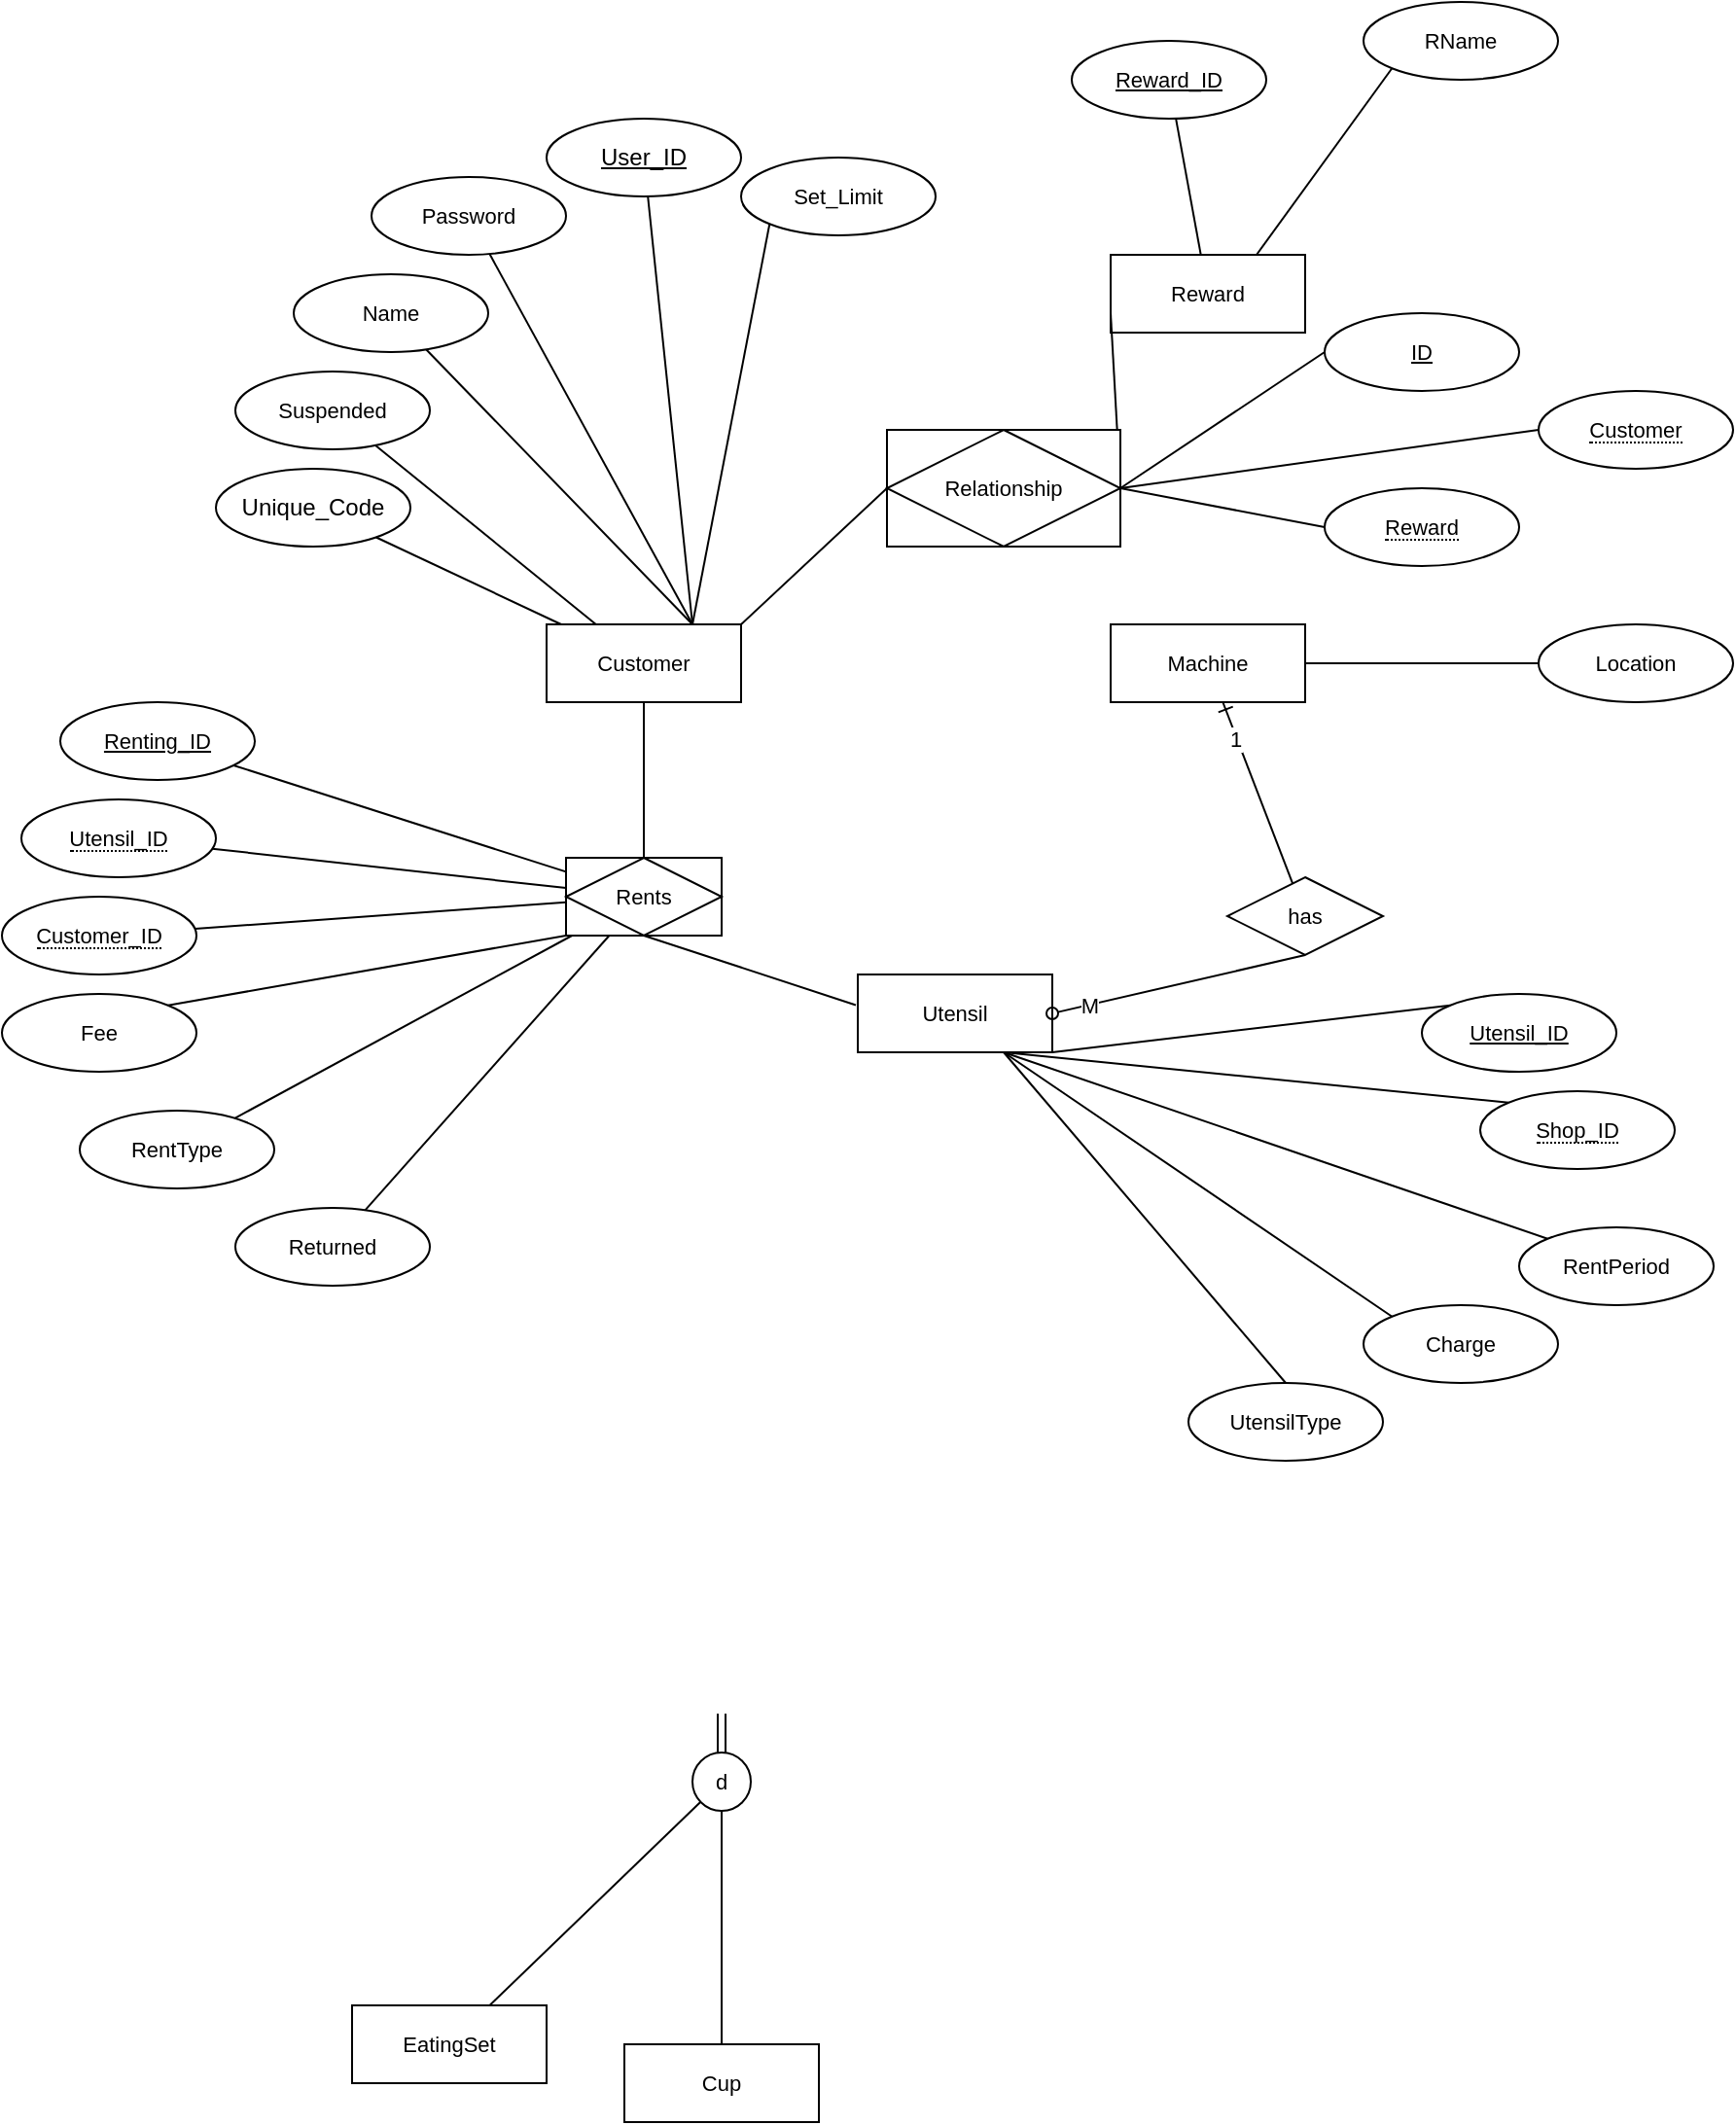<mxfile version="24.4.0" type="github" pages="2">
  <diagram id="R2lEEEUBdFMjLlhIrx00" name="Page-1">
    <mxGraphModel dx="857" dy="441" grid="1" gridSize="10" guides="1" tooltips="1" connect="1" arrows="1" fold="1" page="1" pageScale="1" pageWidth="3300" pageHeight="4681" math="0" shadow="0" extFonts="Permanent Marker^https://fonts.googleapis.com/css?family=Permanent+Marker">
      <root>
        <mxCell id="0" />
        <mxCell id="1" parent="0" />
        <mxCell id="E70gCUQWQF6eJFeZjDCX-4" value="" style="rounded=0;orthogonalLoop=1;jettySize=auto;html=1;endArrow=none;endFill=0;entryX=0.75;entryY=0;entryDx=0;entryDy=0;" parent="1" source="E70gCUQWQF6eJFeZjDCX-3" target="n6jcmOge1NITZxQGP7H6-11" edge="1">
          <mxGeometry relative="1" as="geometry" />
        </mxCell>
        <mxCell id="E70gCUQWQF6eJFeZjDCX-3" value="&lt;u&gt;User_ID&lt;/u&gt;" style="ellipse;whiteSpace=wrap;html=1;align=center;" parent="1" vertex="1">
          <mxGeometry x="730" y="360" width="100" height="40" as="geometry" />
        </mxCell>
        <mxCell id="n6jcmOge1NITZxQGP7H6-2" value="" style="edgeStyle=none;rounded=0;orthogonalLoop=1;jettySize=auto;html=1;strokeColor=default;align=center;verticalAlign=middle;fontFamily=Helvetica;fontSize=11;fontColor=default;labelBackgroundColor=default;endArrow=none;endFill=0;entryX=0.75;entryY=0;entryDx=0;entryDy=0;" parent="1" source="n6jcmOge1NITZxQGP7H6-1" target="n6jcmOge1NITZxQGP7H6-11" edge="1">
          <mxGeometry relative="1" as="geometry" />
        </mxCell>
        <mxCell id="n6jcmOge1NITZxQGP7H6-1" value="Name" style="ellipse;whiteSpace=wrap;html=1;align=center;fontFamily=Helvetica;fontSize=11;fontColor=default;labelBackgroundColor=default;" parent="1" vertex="1">
          <mxGeometry x="600" y="440" width="100" height="40" as="geometry" />
        </mxCell>
        <mxCell id="n6jcmOge1NITZxQGP7H6-5" value="" style="edgeStyle=none;rounded=0;orthogonalLoop=1;jettySize=auto;html=1;strokeColor=default;align=center;verticalAlign=middle;fontFamily=Helvetica;fontSize=11;fontColor=default;labelBackgroundColor=default;endArrow=none;endFill=0;entryX=0.75;entryY=0;entryDx=0;entryDy=0;" parent="1" source="n6jcmOge1NITZxQGP7H6-3" target="n6jcmOge1NITZxQGP7H6-11" edge="1">
          <mxGeometry relative="1" as="geometry">
            <mxPoint x="1040.0" y="450" as="targetPoint" />
          </mxGeometry>
        </mxCell>
        <mxCell id="n6jcmOge1NITZxQGP7H6-3" value="Password" style="ellipse;whiteSpace=wrap;html=1;align=center;fontFamily=Helvetica;fontSize=11;fontColor=default;labelBackgroundColor=default;" parent="1" vertex="1">
          <mxGeometry x="640" y="390" width="100" height="40" as="geometry" />
        </mxCell>
        <mxCell id="n6jcmOge1NITZxQGP7H6-32" value="" style="edgeStyle=none;rounded=0;orthogonalLoop=1;jettySize=auto;html=1;strokeColor=default;align=center;verticalAlign=middle;fontFamily=Helvetica;fontSize=11;fontColor=default;labelBackgroundColor=default;endArrow=none;endFill=0;" parent="1" source="n6jcmOge1NITZxQGP7H6-11" target="n6jcmOge1NITZxQGP7H6-31" edge="1">
          <mxGeometry relative="1" as="geometry" />
        </mxCell>
        <mxCell id="YFFRvsTaFeTM-if4tQOU-15" style="edgeStyle=none;rounded=0;orthogonalLoop=1;jettySize=auto;html=1;exitX=1;exitY=0;exitDx=0;exitDy=0;entryX=0;entryY=0.5;entryDx=0;entryDy=0;strokeColor=default;align=center;verticalAlign=middle;fontFamily=Helvetica;fontSize=11;fontColor=default;labelBackgroundColor=default;endArrow=none;endFill=0;" edge="1" parent="1" source="n6jcmOge1NITZxQGP7H6-11" target="YFFRvsTaFeTM-if4tQOU-14">
          <mxGeometry relative="1" as="geometry" />
        </mxCell>
        <mxCell id="n6jcmOge1NITZxQGP7H6-11" value="Customer" style="whiteSpace=wrap;html=1;align=center;fontFamily=Helvetica;fontSize=11;fontColor=default;labelBackgroundColor=default;" parent="1" vertex="1">
          <mxGeometry x="730" y="620" width="100" height="40" as="geometry" />
        </mxCell>
        <mxCell id="n6jcmOge1NITZxQGP7H6-13" value="Machine" style="whiteSpace=wrap;html=1;align=center;fontFamily=Helvetica;fontSize=11;fontColor=default;labelBackgroundColor=default;" parent="1" vertex="1">
          <mxGeometry x="1020" y="620" width="100" height="40" as="geometry" />
        </mxCell>
        <mxCell id="n6jcmOge1NITZxQGP7H6-17" value="" style="edgeStyle=none;rounded=0;orthogonalLoop=1;jettySize=auto;html=1;strokeColor=default;align=center;verticalAlign=middle;fontFamily=Helvetica;fontSize=11;fontColor=default;labelBackgroundColor=default;endArrow=none;endFill=0;shape=link;" parent="1" target="n6jcmOge1NITZxQGP7H6-16" edge="1">
          <mxGeometry relative="1" as="geometry">
            <mxPoint x="820" y="1180" as="sourcePoint" />
          </mxGeometry>
        </mxCell>
        <mxCell id="n6jcmOge1NITZxQGP7H6-46" style="edgeStyle=none;rounded=0;orthogonalLoop=1;jettySize=auto;html=1;exitX=0.75;exitY=1;exitDx=0;exitDy=0;entryX=0;entryY=0;entryDx=0;entryDy=0;strokeColor=default;align=center;verticalAlign=middle;fontFamily=Helvetica;fontSize=11;fontColor=default;labelBackgroundColor=default;endArrow=none;endFill=0;" parent="1" source="n6jcmOge1NITZxQGP7H6-15" target="n6jcmOge1NITZxQGP7H6-45" edge="1">
          <mxGeometry relative="1" as="geometry" />
        </mxCell>
        <mxCell id="n6jcmOge1NITZxQGP7H6-15" value="Utensil" style="whiteSpace=wrap;html=1;align=center;fontFamily=Helvetica;fontSize=11;fontColor=default;labelBackgroundColor=default;" parent="1" vertex="1">
          <mxGeometry x="890" y="800" width="100" height="40" as="geometry" />
        </mxCell>
        <mxCell id="n6jcmOge1NITZxQGP7H6-16" value="d" style="ellipse;whiteSpace=wrap;html=1;fontSize=11;labelBackgroundColor=default;" parent="1" vertex="1">
          <mxGeometry x="805" y="1200" width="30" height="30" as="geometry" />
        </mxCell>
        <mxCell id="n6jcmOge1NITZxQGP7H6-20" value="" style="edgeStyle=none;rounded=0;orthogonalLoop=1;jettySize=auto;html=1;strokeColor=default;align=center;verticalAlign=middle;fontFamily=Helvetica;fontSize=11;fontColor=default;labelBackgroundColor=default;endArrow=none;endFill=0;" parent="1" source="n6jcmOge1NITZxQGP7H6-18" target="n6jcmOge1NITZxQGP7H6-16" edge="1">
          <mxGeometry relative="1" as="geometry" />
        </mxCell>
        <mxCell id="n6jcmOge1NITZxQGP7H6-18" value="EatingSet" style="whiteSpace=wrap;html=1;align=center;fontFamily=Helvetica;fontSize=11;fontColor=default;labelBackgroundColor=default;" parent="1" vertex="1">
          <mxGeometry x="630" y="1330" width="100" height="40" as="geometry" />
        </mxCell>
        <mxCell id="n6jcmOge1NITZxQGP7H6-22" value="" style="edgeStyle=none;rounded=0;orthogonalLoop=1;jettySize=auto;html=1;strokeColor=default;align=center;verticalAlign=middle;fontFamily=Helvetica;fontSize=11;fontColor=default;labelBackgroundColor=default;endArrow=none;endFill=0;" parent="1" source="n6jcmOge1NITZxQGP7H6-21" target="n6jcmOge1NITZxQGP7H6-16" edge="1">
          <mxGeometry relative="1" as="geometry" />
        </mxCell>
        <mxCell id="n6jcmOge1NITZxQGP7H6-21" value="Cup" style="whiteSpace=wrap;html=1;align=center;fontFamily=Helvetica;fontSize=11;fontColor=default;labelBackgroundColor=default;" parent="1" vertex="1">
          <mxGeometry x="770" y="1350" width="100" height="40" as="geometry" />
        </mxCell>
        <mxCell id="n6jcmOge1NITZxQGP7H6-23" style="edgeStyle=none;rounded=0;orthogonalLoop=1;jettySize=auto;html=1;exitX=0.5;exitY=0;exitDx=0;exitDy=0;strokeColor=default;align=center;verticalAlign=middle;fontFamily=Helvetica;fontSize=11;fontColor=default;labelBackgroundColor=default;endArrow=none;endFill=0;" parent="1" source="n6jcmOge1NITZxQGP7H6-21" target="n6jcmOge1NITZxQGP7H6-21" edge="1">
          <mxGeometry relative="1" as="geometry" />
        </mxCell>
        <mxCell id="n6jcmOge1NITZxQGP7H6-29" style="edgeStyle=none;rounded=0;orthogonalLoop=1;jettySize=auto;html=1;exitX=0.5;exitY=1;exitDx=0;exitDy=0;entryX=1;entryY=0.5;entryDx=0;entryDy=0;strokeColor=default;align=center;verticalAlign=middle;fontFamily=Helvetica;fontSize=11;fontColor=default;labelBackgroundColor=default;endArrow=oval;endFill=0;" parent="1" source="n6jcmOge1NITZxQGP7H6-25" target="n6jcmOge1NITZxQGP7H6-15" edge="1">
          <mxGeometry relative="1" as="geometry" />
        </mxCell>
        <mxCell id="n6jcmOge1NITZxQGP7H6-34" value="M" style="edgeLabel;html=1;align=center;verticalAlign=middle;resizable=0;points=[];fontFamily=Helvetica;fontSize=11;fontColor=default;labelBackgroundColor=default;" parent="n6jcmOge1NITZxQGP7H6-29" vertex="1" connectable="0">
          <mxGeometry x="0.71" relative="1" as="geometry">
            <mxPoint as="offset" />
          </mxGeometry>
        </mxCell>
        <mxCell id="n6jcmOge1NITZxQGP7H6-30" value="" style="edgeStyle=none;rounded=0;orthogonalLoop=1;jettySize=auto;html=1;strokeColor=default;align=center;verticalAlign=middle;fontFamily=Helvetica;fontSize=11;fontColor=default;labelBackgroundColor=default;endArrow=ERone;endFill=0;" parent="1" source="n6jcmOge1NITZxQGP7H6-25" target="n6jcmOge1NITZxQGP7H6-13" edge="1">
          <mxGeometry relative="1" as="geometry" />
        </mxCell>
        <mxCell id="n6jcmOge1NITZxQGP7H6-35" value="1" style="edgeLabel;html=1;align=center;verticalAlign=middle;resizable=0;points=[];fontFamily=Helvetica;fontSize=11;fontColor=default;labelBackgroundColor=default;" parent="n6jcmOge1NITZxQGP7H6-30" vertex="1" connectable="0">
          <mxGeometry x="0.614" y="1" relative="1" as="geometry">
            <mxPoint as="offset" />
          </mxGeometry>
        </mxCell>
        <mxCell id="n6jcmOge1NITZxQGP7H6-25" value="has" style="shape=rhombus;perimeter=rhombusPerimeter;whiteSpace=wrap;html=1;align=center;fontFamily=Helvetica;fontSize=11;fontColor=default;labelBackgroundColor=default;" parent="1" vertex="1">
          <mxGeometry x="1080" y="750" width="80" height="40" as="geometry" />
        </mxCell>
        <mxCell id="n6jcmOge1NITZxQGP7H6-31" value="Rents" style="shape=associativeEntity;whiteSpace=wrap;html=1;align=center;fontFamily=Helvetica;fontSize=11;fontColor=default;labelBackgroundColor=default;" parent="1" vertex="1">
          <mxGeometry x="740" y="740" width="80" height="40" as="geometry" />
        </mxCell>
        <mxCell id="n6jcmOge1NITZxQGP7H6-33" style="edgeStyle=none;rounded=0;orthogonalLoop=1;jettySize=auto;html=1;exitX=0.5;exitY=1;exitDx=0;exitDy=0;entryX=-0.01;entryY=0.393;entryDx=0;entryDy=0;entryPerimeter=0;strokeColor=default;align=center;verticalAlign=middle;fontFamily=Helvetica;fontSize=11;fontColor=default;labelBackgroundColor=default;endArrow=none;endFill=0;" parent="1" source="n6jcmOge1NITZxQGP7H6-31" target="n6jcmOge1NITZxQGP7H6-15" edge="1">
          <mxGeometry relative="1" as="geometry" />
        </mxCell>
        <mxCell id="n6jcmOge1NITZxQGP7H6-42" value="" style="edgeStyle=none;rounded=0;orthogonalLoop=1;jettySize=auto;html=1;strokeColor=default;align=center;verticalAlign=middle;fontFamily=Helvetica;fontSize=11;fontColor=default;labelBackgroundColor=default;endArrow=none;endFill=0;" parent="1" source="n6jcmOge1NITZxQGP7H6-41" target="n6jcmOge1NITZxQGP7H6-31" edge="1">
          <mxGeometry relative="1" as="geometry" />
        </mxCell>
        <mxCell id="n6jcmOge1NITZxQGP7H6-41" value="&lt;u&gt;Renting_ID&lt;/u&gt;" style="ellipse;whiteSpace=wrap;html=1;align=center;fontFamily=Helvetica;fontSize=11;fontColor=default;labelBackgroundColor=default;" parent="1" vertex="1">
          <mxGeometry x="480" y="660" width="100" height="40" as="geometry" />
        </mxCell>
        <mxCell id="n6jcmOge1NITZxQGP7H6-43" value="&lt;u&gt;Utensil_ID&lt;/u&gt;" style="ellipse;whiteSpace=wrap;html=1;align=center;fontFamily=Helvetica;fontSize=11;fontColor=default;labelBackgroundColor=default;" parent="1" vertex="1">
          <mxGeometry x="1180" y="810" width="100" height="40" as="geometry" />
        </mxCell>
        <mxCell id="n6jcmOge1NITZxQGP7H6-44" style="edgeStyle=none;rounded=0;orthogonalLoop=1;jettySize=auto;html=1;exitX=1;exitY=1;exitDx=0;exitDy=0;entryX=0;entryY=0;entryDx=0;entryDy=0;strokeColor=default;align=center;verticalAlign=middle;fontFamily=Helvetica;fontSize=11;fontColor=default;labelBackgroundColor=default;endArrow=none;endFill=0;" parent="1" source="n6jcmOge1NITZxQGP7H6-15" target="n6jcmOge1NITZxQGP7H6-43" edge="1">
          <mxGeometry relative="1" as="geometry" />
        </mxCell>
        <mxCell id="n6jcmOge1NITZxQGP7H6-45" value="&lt;span style=&quot;border-bottom: 1px dotted&quot;&gt;Shop_ID&lt;/span&gt;" style="ellipse;whiteSpace=wrap;html=1;align=center;fontFamily=Helvetica;fontSize=11;fontColor=default;labelBackgroundColor=default;" parent="1" vertex="1">
          <mxGeometry x="1210" y="860" width="100" height="40" as="geometry" />
        </mxCell>
        <mxCell id="n6jcmOge1NITZxQGP7H6-48" style="edgeStyle=none;rounded=0;orthogonalLoop=1;jettySize=auto;html=1;exitX=0;exitY=0;exitDx=0;exitDy=0;entryX=0.75;entryY=1;entryDx=0;entryDy=0;strokeColor=default;align=center;verticalAlign=middle;fontFamily=Helvetica;fontSize=11;fontColor=default;labelBackgroundColor=default;endArrow=none;endFill=0;" parent="1" source="n6jcmOge1NITZxQGP7H6-47" target="n6jcmOge1NITZxQGP7H6-15" edge="1">
          <mxGeometry relative="1" as="geometry" />
        </mxCell>
        <mxCell id="n6jcmOge1NITZxQGP7H6-47" value="RentPeriod" style="ellipse;whiteSpace=wrap;html=1;align=center;fontFamily=Helvetica;fontSize=11;fontColor=default;labelBackgroundColor=default;" parent="1" vertex="1">
          <mxGeometry x="1230" y="930" width="100" height="40" as="geometry" />
        </mxCell>
        <mxCell id="n6jcmOge1NITZxQGP7H6-52" value="" style="edgeStyle=none;rounded=0;orthogonalLoop=1;jettySize=auto;html=1;strokeColor=default;align=center;verticalAlign=middle;fontFamily=Helvetica;fontSize=11;fontColor=default;labelBackgroundColor=default;endArrow=none;endFill=0;" parent="1" source="n6jcmOge1NITZxQGP7H6-50" target="n6jcmOge1NITZxQGP7H6-31" edge="1">
          <mxGeometry relative="1" as="geometry" />
        </mxCell>
        <mxCell id="n6jcmOge1NITZxQGP7H6-50" value="&lt;span style=&quot;border-bottom: 1px dotted&quot;&gt;Utensil_ID&lt;/span&gt;" style="whiteSpace=wrap;html=1;align=center;fontFamily=Helvetica;fontSize=11;fontColor=default;labelBackgroundColor=default;shape=ellipse;margin=3;perimeter=ellipsePerimeter;" parent="1" vertex="1">
          <mxGeometry x="460" y="710" width="100" height="40" as="geometry" />
        </mxCell>
        <mxCell id="n6jcmOge1NITZxQGP7H6-54" value="" style="edgeStyle=none;rounded=0;orthogonalLoop=1;jettySize=auto;html=1;strokeColor=default;align=center;verticalAlign=middle;fontFamily=Helvetica;fontSize=11;fontColor=default;labelBackgroundColor=default;endArrow=none;endFill=0;" parent="1" source="n6jcmOge1NITZxQGP7H6-53" target="n6jcmOge1NITZxQGP7H6-31" edge="1">
          <mxGeometry relative="1" as="geometry" />
        </mxCell>
        <mxCell id="n6jcmOge1NITZxQGP7H6-53" value="&lt;span style=&quot;border-bottom: 1px dotted&quot;&gt;Customer_ID&lt;/span&gt;" style="ellipse;whiteSpace=wrap;html=1;align=center;fontFamily=Helvetica;fontSize=11;fontColor=default;labelBackgroundColor=default;" parent="1" vertex="1">
          <mxGeometry x="450" y="760" width="100" height="40" as="geometry" />
        </mxCell>
        <mxCell id="oZDBKAC2Px2fv1SUga_N-3" value="" style="edgeStyle=none;rounded=0;orthogonalLoop=1;jettySize=auto;html=1;strokeColor=default;align=center;verticalAlign=middle;fontFamily=Helvetica;fontSize=11;fontColor=default;labelBackgroundColor=default;endArrow=none;endFill=0;" parent="1" source="oZDBKAC2Px2fv1SUga_N-2" target="n6jcmOge1NITZxQGP7H6-31" edge="1">
          <mxGeometry relative="1" as="geometry" />
        </mxCell>
        <mxCell id="oZDBKAC2Px2fv1SUga_N-2" value="RentType" style="ellipse;whiteSpace=wrap;html=1;align=center;fontFamily=Helvetica;fontSize=11;fontColor=default;labelBackgroundColor=default;" parent="1" vertex="1">
          <mxGeometry x="490" y="870" width="100" height="40" as="geometry" />
        </mxCell>
        <mxCell id="oZDBKAC2Px2fv1SUga_N-6" style="edgeStyle=none;rounded=0;orthogonalLoop=1;jettySize=auto;html=1;exitX=0;exitY=0;exitDx=0;exitDy=0;entryX=0.75;entryY=1;entryDx=0;entryDy=0;strokeColor=default;align=center;verticalAlign=middle;fontFamily=Helvetica;fontSize=11;fontColor=default;labelBackgroundColor=default;endArrow=none;endFill=0;" parent="1" source="oZDBKAC2Px2fv1SUga_N-4" target="n6jcmOge1NITZxQGP7H6-15" edge="1">
          <mxGeometry relative="1" as="geometry" />
        </mxCell>
        <mxCell id="oZDBKAC2Px2fv1SUga_N-4" value="Charge" style="ellipse;whiteSpace=wrap;html=1;align=center;fontFamily=Helvetica;fontSize=11;fontColor=default;labelBackgroundColor=default;" parent="1" vertex="1">
          <mxGeometry x="1150" y="970" width="100" height="40" as="geometry" />
        </mxCell>
        <mxCell id="oZDBKAC2Px2fv1SUga_N-9" style="edgeStyle=none;rounded=0;orthogonalLoop=1;jettySize=auto;html=1;exitX=0.5;exitY=0;exitDx=0;exitDy=0;entryX=0.75;entryY=1;entryDx=0;entryDy=0;strokeColor=default;align=center;verticalAlign=middle;fontFamily=Helvetica;fontSize=11;fontColor=default;labelBackgroundColor=default;endArrow=none;endFill=0;" parent="1" source="oZDBKAC2Px2fv1SUga_N-7" target="n6jcmOge1NITZxQGP7H6-15" edge="1">
          <mxGeometry relative="1" as="geometry" />
        </mxCell>
        <mxCell id="oZDBKAC2Px2fv1SUga_N-7" value="UtensilType" style="ellipse;whiteSpace=wrap;html=1;align=center;fontFamily=Helvetica;fontSize=11;fontColor=default;labelBackgroundColor=default;" parent="1" vertex="1">
          <mxGeometry x="1060" y="1010" width="100" height="40" as="geometry" />
        </mxCell>
        <mxCell id="oZDBKAC2Px2fv1SUga_N-11" value="" style="edgeStyle=none;rounded=0;orthogonalLoop=1;jettySize=auto;html=1;strokeColor=default;align=center;verticalAlign=middle;fontFamily=Helvetica;fontSize=11;fontColor=default;labelBackgroundColor=default;endArrow=none;endFill=0;" parent="1" source="oZDBKAC2Px2fv1SUga_N-10" target="n6jcmOge1NITZxQGP7H6-13" edge="1">
          <mxGeometry relative="1" as="geometry" />
        </mxCell>
        <mxCell id="oZDBKAC2Px2fv1SUga_N-10" value="Location" style="ellipse;whiteSpace=wrap;html=1;align=center;fontFamily=Helvetica;fontSize=11;fontColor=default;labelBackgroundColor=default;" parent="1" vertex="1">
          <mxGeometry x="1240" y="620" width="100" height="40" as="geometry" />
        </mxCell>
        <mxCell id="YFFRvsTaFeTM-if4tQOU-2" value="" style="rounded=0;orthogonalLoop=1;jettySize=auto;html=1;endArrow=none;endFill=0;" edge="1" parent="1" source="YFFRvsTaFeTM-if4tQOU-1" target="n6jcmOge1NITZxQGP7H6-11">
          <mxGeometry relative="1" as="geometry" />
        </mxCell>
        <mxCell id="YFFRvsTaFeTM-if4tQOU-1" value="Unique_Code" style="ellipse;whiteSpace=wrap;html=1;align=center;" vertex="1" parent="1">
          <mxGeometry x="560" y="540" width="100" height="40" as="geometry" />
        </mxCell>
        <mxCell id="YFFRvsTaFeTM-if4tQOU-5" value="" style="edgeStyle=none;rounded=0;orthogonalLoop=1;jettySize=auto;html=1;strokeColor=default;align=center;verticalAlign=middle;fontFamily=Helvetica;fontSize=11;fontColor=default;labelBackgroundColor=default;endArrow=none;endFill=0;" edge="1" parent="1" source="YFFRvsTaFeTM-if4tQOU-4" target="n6jcmOge1NITZxQGP7H6-11">
          <mxGeometry relative="1" as="geometry" />
        </mxCell>
        <mxCell id="YFFRvsTaFeTM-if4tQOU-4" value="Suspended" style="ellipse;whiteSpace=wrap;html=1;align=center;fontFamily=Helvetica;fontSize=11;fontColor=default;labelBackgroundColor=default;" vertex="1" parent="1">
          <mxGeometry x="570" y="490" width="100" height="40" as="geometry" />
        </mxCell>
        <mxCell id="YFFRvsTaFeTM-if4tQOU-7" style="edgeStyle=none;rounded=0;orthogonalLoop=1;jettySize=auto;html=1;exitX=1;exitY=0;exitDx=0;exitDy=0;entryX=0;entryY=1;entryDx=0;entryDy=0;strokeColor=default;align=center;verticalAlign=middle;fontFamily=Helvetica;fontSize=11;fontColor=default;labelBackgroundColor=default;endArrow=none;endFill=0;" edge="1" parent="1" source="YFFRvsTaFeTM-if4tQOU-6" target="n6jcmOge1NITZxQGP7H6-31">
          <mxGeometry relative="1" as="geometry" />
        </mxCell>
        <mxCell id="YFFRvsTaFeTM-if4tQOU-6" value="Fee" style="ellipse;whiteSpace=wrap;html=1;align=center;fontFamily=Helvetica;fontSize=11;fontColor=default;labelBackgroundColor=default;" vertex="1" parent="1">
          <mxGeometry x="450" y="810" width="100" height="40" as="geometry" />
        </mxCell>
        <mxCell id="YFFRvsTaFeTM-if4tQOU-9" value="" style="edgeStyle=none;rounded=0;orthogonalLoop=1;jettySize=auto;html=1;strokeColor=default;align=center;verticalAlign=middle;fontFamily=Helvetica;fontSize=11;fontColor=default;labelBackgroundColor=default;endArrow=none;endFill=0;" edge="1" parent="1" source="YFFRvsTaFeTM-if4tQOU-8" target="n6jcmOge1NITZxQGP7H6-31">
          <mxGeometry relative="1" as="geometry" />
        </mxCell>
        <mxCell id="YFFRvsTaFeTM-if4tQOU-8" value="Returned" style="ellipse;whiteSpace=wrap;html=1;align=center;fontFamily=Helvetica;fontSize=11;fontColor=default;labelBackgroundColor=default;" vertex="1" parent="1">
          <mxGeometry x="570" y="920" width="100" height="40" as="geometry" />
        </mxCell>
        <mxCell id="YFFRvsTaFeTM-if4tQOU-11" style="edgeStyle=none;rounded=0;orthogonalLoop=1;jettySize=auto;html=1;exitX=0;exitY=1;exitDx=0;exitDy=0;entryX=0.75;entryY=0;entryDx=0;entryDy=0;strokeColor=default;align=center;verticalAlign=middle;fontFamily=Helvetica;fontSize=11;fontColor=default;labelBackgroundColor=default;endArrow=none;endFill=0;" edge="1" parent="1" source="YFFRvsTaFeTM-if4tQOU-10" target="n6jcmOge1NITZxQGP7H6-11">
          <mxGeometry relative="1" as="geometry" />
        </mxCell>
        <mxCell id="YFFRvsTaFeTM-if4tQOU-10" value="Set_Limit" style="ellipse;whiteSpace=wrap;html=1;align=center;fontFamily=Helvetica;fontSize=11;fontColor=default;labelBackgroundColor=default;" vertex="1" parent="1">
          <mxGeometry x="830" y="380" width="100" height="40" as="geometry" />
        </mxCell>
        <mxCell id="YFFRvsTaFeTM-if4tQOU-12" value="Reward" style="whiteSpace=wrap;html=1;align=center;fontFamily=Helvetica;fontSize=11;fontColor=default;labelBackgroundColor=default;" vertex="1" parent="1">
          <mxGeometry x="1020" y="430" width="100" height="40" as="geometry" />
        </mxCell>
        <mxCell id="YFFRvsTaFeTM-if4tQOU-16" style="edgeStyle=none;rounded=0;orthogonalLoop=1;jettySize=auto;html=1;exitX=1;exitY=0.5;exitDx=0;exitDy=0;entryX=0;entryY=0.75;entryDx=0;entryDy=0;strokeColor=default;align=center;verticalAlign=middle;fontFamily=Helvetica;fontSize=11;fontColor=default;labelBackgroundColor=default;endArrow=none;endFill=0;" edge="1" parent="1" source="YFFRvsTaFeTM-if4tQOU-14" target="YFFRvsTaFeTM-if4tQOU-12">
          <mxGeometry relative="1" as="geometry" />
        </mxCell>
        <mxCell id="YFFRvsTaFeTM-if4tQOU-14" value="Relationship" style="shape=associativeEntity;whiteSpace=wrap;html=1;align=center;fontFamily=Helvetica;fontSize=11;fontColor=default;labelBackgroundColor=default;" vertex="1" parent="1">
          <mxGeometry x="905" y="520" width="120" height="60" as="geometry" />
        </mxCell>
        <mxCell id="YFFRvsTaFeTM-if4tQOU-20" style="edgeStyle=none;rounded=0;orthogonalLoop=1;jettySize=auto;html=1;exitX=0;exitY=1;exitDx=0;exitDy=0;entryX=0.75;entryY=0;entryDx=0;entryDy=0;strokeColor=default;align=center;verticalAlign=middle;fontFamily=Helvetica;fontSize=11;fontColor=default;labelBackgroundColor=default;endArrow=none;endFill=0;" edge="1" parent="1" source="YFFRvsTaFeTM-if4tQOU-17" target="YFFRvsTaFeTM-if4tQOU-12">
          <mxGeometry relative="1" as="geometry" />
        </mxCell>
        <mxCell id="YFFRvsTaFeTM-if4tQOU-17" value="RName" style="ellipse;whiteSpace=wrap;html=1;align=center;fontFamily=Helvetica;fontSize=11;fontColor=default;labelBackgroundColor=default;" vertex="1" parent="1">
          <mxGeometry x="1150" y="300" width="100" height="40" as="geometry" />
        </mxCell>
        <mxCell id="YFFRvsTaFeTM-if4tQOU-19" value="" style="edgeStyle=none;rounded=0;orthogonalLoop=1;jettySize=auto;html=1;strokeColor=default;align=center;verticalAlign=middle;fontFamily=Helvetica;fontSize=11;fontColor=default;labelBackgroundColor=default;endArrow=none;endFill=0;" edge="1" parent="1" source="YFFRvsTaFeTM-if4tQOU-18" target="YFFRvsTaFeTM-if4tQOU-12">
          <mxGeometry relative="1" as="geometry" />
        </mxCell>
        <mxCell id="YFFRvsTaFeTM-if4tQOU-18" value="Reward_ID" style="whiteSpace=wrap;html=1;align=center;fontFamily=Helvetica;fontSize=11;fontColor=default;labelBackgroundColor=default;shape=ellipse;perimeter=ellipsePerimeter;fontStyle=4;" vertex="1" parent="1">
          <mxGeometry x="1000" y="320" width="100" height="40" as="geometry" />
        </mxCell>
        <mxCell id="YFFRvsTaFeTM-if4tQOU-23" style="edgeStyle=none;rounded=0;orthogonalLoop=1;jettySize=auto;html=1;exitX=0;exitY=0.5;exitDx=0;exitDy=0;entryX=1;entryY=0.5;entryDx=0;entryDy=0;strokeColor=default;align=center;verticalAlign=middle;fontFamily=Helvetica;fontSize=11;fontColor=default;labelBackgroundColor=default;endArrow=none;endFill=0;" edge="1" parent="1" source="YFFRvsTaFeTM-if4tQOU-21" target="YFFRvsTaFeTM-if4tQOU-14">
          <mxGeometry relative="1" as="geometry" />
        </mxCell>
        <mxCell id="YFFRvsTaFeTM-if4tQOU-21" value="ID" style="whiteSpace=wrap;html=1;align=center;fontFamily=Helvetica;fontSize=11;fontColor=default;labelBackgroundColor=default;shape=ellipse;perimeter=ellipsePerimeter;fontStyle=4;" vertex="1" parent="1">
          <mxGeometry x="1130" y="460" width="100" height="40" as="geometry" />
        </mxCell>
        <mxCell id="YFFRvsTaFeTM-if4tQOU-26" style="edgeStyle=none;rounded=0;orthogonalLoop=1;jettySize=auto;html=1;exitX=0;exitY=0.5;exitDx=0;exitDy=0;strokeColor=default;align=center;verticalAlign=middle;fontFamily=Helvetica;fontSize=11;fontColor=default;labelBackgroundColor=default;endArrow=none;endFill=0;entryX=1;entryY=0.5;entryDx=0;entryDy=0;" edge="1" parent="1" source="YFFRvsTaFeTM-if4tQOU-24" target="YFFRvsTaFeTM-if4tQOU-14">
          <mxGeometry relative="1" as="geometry">
            <mxPoint x="1040" y="560" as="targetPoint" />
          </mxGeometry>
        </mxCell>
        <mxCell id="YFFRvsTaFeTM-if4tQOU-24" value="&lt;span style=&quot;border-bottom: 1px dotted&quot;&gt;Reward&lt;/span&gt;" style="ellipse;whiteSpace=wrap;html=1;align=center;fontFamily=Helvetica;fontSize=11;fontColor=default;labelBackgroundColor=default;" vertex="1" parent="1">
          <mxGeometry x="1130" y="550" width="100" height="40" as="geometry" />
        </mxCell>
        <mxCell id="YFFRvsTaFeTM-if4tQOU-28" style="edgeStyle=none;rounded=0;orthogonalLoop=1;jettySize=auto;html=1;exitX=0;exitY=0.5;exitDx=0;exitDy=0;entryX=1;entryY=0.5;entryDx=0;entryDy=0;strokeColor=default;align=center;verticalAlign=middle;fontFamily=Helvetica;fontSize=11;fontColor=default;labelBackgroundColor=default;endArrow=none;endFill=0;" edge="1" parent="1" source="YFFRvsTaFeTM-if4tQOU-29" target="YFFRvsTaFeTM-if4tQOU-14">
          <mxGeometry relative="1" as="geometry">
            <mxPoint x="1220" y="530.0" as="sourcePoint" />
          </mxGeometry>
        </mxCell>
        <mxCell id="YFFRvsTaFeTM-if4tQOU-29" value="&lt;span style=&quot;border-bottom: 1px dotted&quot;&gt;Customer&lt;/span&gt;" style="ellipse;whiteSpace=wrap;html=1;align=center;fontFamily=Helvetica;fontSize=11;fontColor=default;labelBackgroundColor=default;" vertex="1" parent="1">
          <mxGeometry x="1240" y="500" width="100" height="40" as="geometry" />
        </mxCell>
      </root>
    </mxGraphModel>
  </diagram>
  <diagram id="9Pv0CqFadwesaJm3Gwh7" name="第 2 页">
    <mxGraphModel dx="822" dy="423" grid="1" gridSize="10" guides="1" tooltips="1" connect="1" arrows="1" fold="1" page="1" pageScale="1" pageWidth="4681" pageHeight="3300" math="0" shadow="0">
      <root>
        <mxCell id="0" />
        <mxCell id="1" parent="0" />
        <mxCell id="Np2uPLUjVbvz0PmlxWy9-3" value="User" style="swimlane;fontStyle=1;align=center;verticalAlign=top;childLayout=stackLayout;horizontal=1;startSize=26;horizontalStack=0;resizeParent=1;resizeParentMax=0;resizeLast=0;collapsible=1;marginBottom=0;whiteSpace=wrap;html=1;fontFamily=Helvetica;fontSize=11;fontColor=default;labelBackgroundColor=default;" vertex="1" parent="1">
          <mxGeometry x="3230" y="1340" width="160" height="138" as="geometry">
            <mxRectangle x="340" y="120" width="60" height="30" as="alternateBounds" />
          </mxGeometry>
        </mxCell>
        <mxCell id="Np2uPLUjVbvz0PmlxWy9-4" value="+ ID: int&amp;nbsp;" style="text;strokeColor=none;fillColor=none;align=left;verticalAlign=top;spacingLeft=4;spacingRight=4;overflow=hidden;rotatable=0;points=[[0,0.5],[1,0.5]];portConstraint=eastwest;whiteSpace=wrap;html=1;fontFamily=Helvetica;fontSize=11;fontColor=default;labelBackgroundColor=default;" vertex="1" parent="Np2uPLUjVbvz0PmlxWy9-3">
          <mxGeometry y="26" width="160" height="26" as="geometry" />
        </mxCell>
        <mxCell id="kPS52KHv_lgA0wBQ_tl1-2" value="+ Name: String&amp;nbsp;" style="text;strokeColor=none;fillColor=none;align=left;verticalAlign=top;spacingLeft=4;spacingRight=4;overflow=hidden;rotatable=0;points=[[0,0.5],[1,0.5]];portConstraint=eastwest;whiteSpace=wrap;html=1;fontFamily=Helvetica;fontSize=11;fontColor=default;labelBackgroundColor=default;" vertex="1" parent="Np2uPLUjVbvz0PmlxWy9-3">
          <mxGeometry y="52" width="160" height="26" as="geometry" />
        </mxCell>
        <mxCell id="kPS52KHv_lgA0wBQ_tl1-3" value="# Password: String&amp;nbsp;" style="text;strokeColor=none;fillColor=none;align=left;verticalAlign=top;spacingLeft=4;spacingRight=4;overflow=hidden;rotatable=0;points=[[0,0.5],[1,0.5]];portConstraint=eastwest;whiteSpace=wrap;html=1;fontFamily=Helvetica;fontSize=11;fontColor=default;labelBackgroundColor=default;" vertex="1" parent="Np2uPLUjVbvz0PmlxWy9-3">
          <mxGeometry y="78" width="160" height="26" as="geometry" />
        </mxCell>
        <mxCell id="Np2uPLUjVbvz0PmlxWy9-5" value="" style="line;strokeWidth=1;fillColor=none;align=left;verticalAlign=middle;spacingTop=-1;spacingLeft=3;spacingRight=3;rotatable=0;labelPosition=right;points=[];portConstraint=eastwest;strokeColor=inherit;fontFamily=Helvetica;fontSize=11;fontColor=default;labelBackgroundColor=default;" vertex="1" parent="Np2uPLUjVbvz0PmlxWy9-3">
          <mxGeometry y="104" width="160" height="8" as="geometry" />
        </mxCell>
        <mxCell id="Np2uPLUjVbvz0PmlxWy9-6" value="+ method(type): type" style="text;strokeColor=none;fillColor=none;align=left;verticalAlign=top;spacingLeft=4;spacingRight=4;overflow=hidden;rotatable=0;points=[[0,0.5],[1,0.5]];portConstraint=eastwest;whiteSpace=wrap;html=1;fontFamily=Helvetica;fontSize=11;fontColor=default;labelBackgroundColor=default;" vertex="1" parent="Np2uPLUjVbvz0PmlxWy9-3">
          <mxGeometry y="112" width="160" height="26" as="geometry" />
        </mxCell>
        <mxCell id="ml6z8gFbQN_XMSu9hm6h-1" value="Shop" style="swimlane;fontStyle=1;align=center;verticalAlign=top;childLayout=stackLayout;horizontal=1;startSize=26;horizontalStack=0;resizeParent=1;resizeParentMax=0;resizeLast=0;collapsible=1;marginBottom=0;whiteSpace=wrap;html=1;fontFamily=Helvetica;fontSize=11;fontColor=default;labelBackgroundColor=default;" vertex="1" parent="1">
          <mxGeometry x="3130" y="1550" width="190" height="86" as="geometry">
            <mxRectangle x="340" y="120" width="60" height="30" as="alternateBounds" />
          </mxGeometry>
        </mxCell>
        <mxCell id="ml6z8gFbQN_XMSu9hm6h-2" value="- utensils: ArrayList&amp;lt;Utensils&amp;gt;" style="text;strokeColor=none;fillColor=none;align=left;verticalAlign=top;spacingLeft=4;spacingRight=4;overflow=hidden;rotatable=0;points=[[0,0.5],[1,0.5]];portConstraint=eastwest;whiteSpace=wrap;html=1;fontFamily=Helvetica;fontSize=11;fontColor=default;labelBackgroundColor=default;" vertex="1" parent="ml6z8gFbQN_XMSu9hm6h-1">
          <mxGeometry y="26" width="190" height="26" as="geometry" />
        </mxCell>
        <mxCell id="ml6z8gFbQN_XMSu9hm6h-5" value="" style="line;strokeWidth=1;fillColor=none;align=left;verticalAlign=middle;spacingTop=-1;spacingLeft=3;spacingRight=3;rotatable=0;labelPosition=right;points=[];portConstraint=eastwest;strokeColor=inherit;fontFamily=Helvetica;fontSize=11;fontColor=default;labelBackgroundColor=default;" vertex="1" parent="ml6z8gFbQN_XMSu9hm6h-1">
          <mxGeometry y="52" width="190" height="8" as="geometry" />
        </mxCell>
        <mxCell id="ml6z8gFbQN_XMSu9hm6h-6" value="+ lease(Utensil, Customer): void" style="text;strokeColor=none;fillColor=none;align=left;verticalAlign=top;spacingLeft=4;spacingRight=4;overflow=hidden;rotatable=0;points=[[0,0.5],[1,0.5]];portConstraint=eastwest;whiteSpace=wrap;html=1;fontFamily=Helvetica;fontSize=11;fontColor=default;labelBackgroundColor=default;" vertex="1" parent="ml6z8gFbQN_XMSu9hm6h-1">
          <mxGeometry y="60" width="190" height="26" as="geometry" />
        </mxCell>
        <mxCell id="ml6z8gFbQN_XMSu9hm6h-7" value="Extends" style="endArrow=block;endSize=16;endFill=0;html=1;rounded=0;strokeColor=default;align=center;verticalAlign=middle;fontFamily=Helvetica;fontSize=11;fontColor=default;labelBackgroundColor=default;entryX=0.288;entryY=1.154;entryDx=0;entryDy=0;entryPerimeter=0;exitX=0.5;exitY=0;exitDx=0;exitDy=0;" edge="1" parent="1" source="ml6z8gFbQN_XMSu9hm6h-1" target="Np2uPLUjVbvz0PmlxWy9-6">
          <mxGeometry width="160" relative="1" as="geometry">
            <mxPoint x="3240" y="1580" as="sourcePoint" />
            <mxPoint x="3400" y="1580" as="targetPoint" />
          </mxGeometry>
        </mxCell>
        <mxCell id="ml6z8gFbQN_XMSu9hm6h-8" value="Customer" style="swimlane;fontStyle=1;align=center;verticalAlign=top;childLayout=stackLayout;horizontal=1;startSize=26;horizontalStack=0;resizeParent=1;resizeParentMax=0;resizeLast=0;collapsible=1;marginBottom=0;whiteSpace=wrap;html=1;fontFamily=Helvetica;fontSize=11;fontColor=default;labelBackgroundColor=default;" vertex="1" parent="1">
          <mxGeometry x="3460" y="1570" width="230" height="138" as="geometry">
            <mxRectangle x="340" y="120" width="60" height="30" as="alternateBounds" />
          </mxGeometry>
        </mxCell>
        <mxCell id="ml6z8gFbQN_XMSu9hm6h-9" value="- utensilsLent: ArrayList&amp;lt;Utensil&amp;gt;&lt;div&gt;&lt;br&gt;&lt;/div&gt;" style="text;strokeColor=none;fillColor=none;align=left;verticalAlign=top;spacingLeft=4;spacingRight=4;overflow=hidden;rotatable=0;points=[[0,0.5],[1,0.5]];portConstraint=eastwest;whiteSpace=wrap;html=1;fontFamily=Helvetica;fontSize=11;fontColor=default;labelBackgroundColor=default;" vertex="1" parent="ml6z8gFbQN_XMSu9hm6h-8">
          <mxGeometry y="26" width="230" height="26" as="geometry" />
        </mxCell>
        <mxCell id="ml6z8gFbQN_XMSu9hm6h-10" value="+ Name: String&amp;nbsp;" style="text;strokeColor=none;fillColor=none;align=left;verticalAlign=top;spacingLeft=4;spacingRight=4;overflow=hidden;rotatable=0;points=[[0,0.5],[1,0.5]];portConstraint=eastwest;whiteSpace=wrap;html=1;fontFamily=Helvetica;fontSize=11;fontColor=default;labelBackgroundColor=default;" vertex="1" parent="ml6z8gFbQN_XMSu9hm6h-8">
          <mxGeometry y="52" width="230" height="26" as="geometry" />
        </mxCell>
        <mxCell id="ml6z8gFbQN_XMSu9hm6h-11" value="# Password: String&amp;nbsp;" style="text;strokeColor=none;fillColor=none;align=left;verticalAlign=top;spacingLeft=4;spacingRight=4;overflow=hidden;rotatable=0;points=[[0,0.5],[1,0.5]];portConstraint=eastwest;whiteSpace=wrap;html=1;fontFamily=Helvetica;fontSize=11;fontColor=default;labelBackgroundColor=default;" vertex="1" parent="ml6z8gFbQN_XMSu9hm6h-8">
          <mxGeometry y="78" width="230" height="26" as="geometry" />
        </mxCell>
        <mxCell id="ml6z8gFbQN_XMSu9hm6h-12" value="" style="line;strokeWidth=1;fillColor=none;align=left;verticalAlign=middle;spacingTop=-1;spacingLeft=3;spacingRight=3;rotatable=0;labelPosition=right;points=[];portConstraint=eastwest;strokeColor=inherit;fontFamily=Helvetica;fontSize=11;fontColor=default;labelBackgroundColor=default;" vertex="1" parent="ml6z8gFbQN_XMSu9hm6h-8">
          <mxGeometry y="104" width="230" height="8" as="geometry" />
        </mxCell>
        <mxCell id="ml6z8gFbQN_XMSu9hm6h-13" value="+ method(type): type" style="text;strokeColor=none;fillColor=none;align=left;verticalAlign=top;spacingLeft=4;spacingRight=4;overflow=hidden;rotatable=0;points=[[0,0.5],[1,0.5]];portConstraint=eastwest;whiteSpace=wrap;html=1;fontFamily=Helvetica;fontSize=11;fontColor=default;labelBackgroundColor=default;" vertex="1" parent="ml6z8gFbQN_XMSu9hm6h-8">
          <mxGeometry y="112" width="230" height="26" as="geometry" />
        </mxCell>
        <mxCell id="ml6z8gFbQN_XMSu9hm6h-14" value="Extends" style="endArrow=block;endSize=16;endFill=0;html=1;rounded=0;strokeColor=default;align=center;verticalAlign=middle;fontFamily=Helvetica;fontSize=11;fontColor=default;labelBackgroundColor=default;entryX=0.376;entryY=1.048;entryDx=0;entryDy=0;entryPerimeter=0;exitX=0.5;exitY=0;exitDx=0;exitDy=0;" edge="1" parent="1" source="ml6z8gFbQN_XMSu9hm6h-8" target="Np2uPLUjVbvz0PmlxWy9-6">
          <mxGeometry width="160" relative="1" as="geometry">
            <mxPoint x="3260" y="1568" as="sourcePoint" />
            <mxPoint x="3326" y="1500" as="targetPoint" />
          </mxGeometry>
        </mxCell>
        <mxCell id="R0XHLXLQBf5aPsrz0mtw-5" value="" style="rounded=0;orthogonalLoop=1;jettySize=auto;html=1;strokeColor=default;align=center;verticalAlign=middle;fontFamily=Helvetica;fontSize=11;fontColor=default;labelBackgroundColor=default;endArrow=none;endFill=0;" edge="1" parent="1" source="R0XHLXLQBf5aPsrz0mtw-1" target="ml6z8gFbQN_XMSu9hm6h-6">
          <mxGeometry relative="1" as="geometry" />
        </mxCell>
        <mxCell id="R0XHLXLQBf5aPsrz0mtw-1" value="ShopFrame" style="swimlane;fontStyle=1;align=center;verticalAlign=top;childLayout=stackLayout;horizontal=1;startSize=26;horizontalStack=0;resizeParent=1;resizeParentMax=0;resizeLast=0;collapsible=1;marginBottom=0;whiteSpace=wrap;html=1;fontFamily=Helvetica;fontSize=11;fontColor=default;labelBackgroundColor=default;" vertex="1" parent="1">
          <mxGeometry x="2890" y="1570" width="160" height="112" as="geometry">
            <mxRectangle x="340" y="120" width="60" height="30" as="alternateBounds" />
          </mxGeometry>
        </mxCell>
        <mxCell id="R0XHLXLQBf5aPsrz0mtw-2" value="- utensils: ArrayList&amp;lt;Utensils&amp;gt;" style="text;strokeColor=none;fillColor=none;align=left;verticalAlign=top;spacingLeft=4;spacingRight=4;overflow=hidden;rotatable=0;points=[[0,0.5],[1,0.5]];portConstraint=eastwest;whiteSpace=wrap;html=1;fontFamily=Helvetica;fontSize=11;fontColor=default;labelBackgroundColor=default;" vertex="1" parent="R0XHLXLQBf5aPsrz0mtw-1">
          <mxGeometry y="26" width="160" height="26" as="geometry" />
        </mxCell>
        <mxCell id="R0XHLXLQBf5aPsrz0mtw-6" value="- onLease: ArrayList&amp;lt;Utensils&amp;gt;" style="text;strokeColor=none;fillColor=none;align=left;verticalAlign=top;spacingLeft=4;spacingRight=4;overflow=hidden;rotatable=0;points=[[0,0.5],[1,0.5]];portConstraint=eastwest;whiteSpace=wrap;html=1;fontFamily=Helvetica;fontSize=11;fontColor=default;labelBackgroundColor=default;" vertex="1" parent="R0XHLXLQBf5aPsrz0mtw-1">
          <mxGeometry y="52" width="160" height="26" as="geometry" />
        </mxCell>
        <mxCell id="R0XHLXLQBf5aPsrz0mtw-3" value="" style="line;strokeWidth=1;fillColor=none;align=left;verticalAlign=middle;spacingTop=-1;spacingLeft=3;spacingRight=3;rotatable=0;labelPosition=right;points=[];portConstraint=eastwest;strokeColor=inherit;fontFamily=Helvetica;fontSize=11;fontColor=default;labelBackgroundColor=default;" vertex="1" parent="R0XHLXLQBf5aPsrz0mtw-1">
          <mxGeometry y="78" width="160" height="8" as="geometry" />
        </mxCell>
        <mxCell id="R0XHLXLQBf5aPsrz0mtw-4" value="+ method(type): type" style="text;strokeColor=none;fillColor=none;align=left;verticalAlign=top;spacingLeft=4;spacingRight=4;overflow=hidden;rotatable=0;points=[[0,0.5],[1,0.5]];portConstraint=eastwest;whiteSpace=wrap;html=1;fontFamily=Helvetica;fontSize=11;fontColor=default;labelBackgroundColor=default;" vertex="1" parent="R0XHLXLQBf5aPsrz0mtw-1">
          <mxGeometry y="86" width="160" height="26" as="geometry" />
        </mxCell>
        <mxCell id="R0XHLXLQBf5aPsrz0mtw-7" value="CustomerFrame" style="swimlane;fontStyle=1;align=center;verticalAlign=top;childLayout=stackLayout;horizontal=1;startSize=26;horizontalStack=0;resizeParent=1;resizeParentMax=0;resizeLast=0;collapsible=1;marginBottom=0;whiteSpace=wrap;html=1;fontFamily=Helvetica;fontSize=11;fontColor=default;labelBackgroundColor=default;" vertex="1" collapsed="1" parent="1">
          <mxGeometry x="3790" y="1583" width="60" height="30" as="geometry">
            <mxRectangle x="3790" y="1583" width="160" height="112" as="alternateBounds" />
          </mxGeometry>
        </mxCell>
        <mxCell id="R0XHLXLQBf5aPsrz0mtw-8" value="- utensils: ArrayList&amp;lt;Utensils&amp;gt;" style="text;strokeColor=none;fillColor=none;align=left;verticalAlign=top;spacingLeft=4;spacingRight=4;overflow=hidden;rotatable=0;points=[[0,0.5],[1,0.5]];portConstraint=eastwest;whiteSpace=wrap;html=1;fontFamily=Helvetica;fontSize=11;fontColor=default;labelBackgroundColor=default;" vertex="1" parent="R0XHLXLQBf5aPsrz0mtw-7">
          <mxGeometry y="26" width="160" height="26" as="geometry" />
        </mxCell>
        <mxCell id="R0XHLXLQBf5aPsrz0mtw-9" value="- onLease: ArrayList&amp;lt;Utensils&amp;gt;" style="text;strokeColor=none;fillColor=none;align=left;verticalAlign=top;spacingLeft=4;spacingRight=4;overflow=hidden;rotatable=0;points=[[0,0.5],[1,0.5]];portConstraint=eastwest;whiteSpace=wrap;html=1;fontFamily=Helvetica;fontSize=11;fontColor=default;labelBackgroundColor=default;" vertex="1" parent="R0XHLXLQBf5aPsrz0mtw-7">
          <mxGeometry y="52" width="160" height="26" as="geometry" />
        </mxCell>
        <mxCell id="R0XHLXLQBf5aPsrz0mtw-10" value="" style="line;strokeWidth=1;fillColor=none;align=left;verticalAlign=middle;spacingTop=-1;spacingLeft=3;spacingRight=3;rotatable=0;labelPosition=right;points=[];portConstraint=eastwest;strokeColor=inherit;fontFamily=Helvetica;fontSize=11;fontColor=default;labelBackgroundColor=default;" vertex="1" parent="R0XHLXLQBf5aPsrz0mtw-7">
          <mxGeometry y="78" width="160" height="8" as="geometry" />
        </mxCell>
        <mxCell id="R0XHLXLQBf5aPsrz0mtw-11" value="+ method(type): type" style="text;strokeColor=none;fillColor=none;align=left;verticalAlign=top;spacingLeft=4;spacingRight=4;overflow=hidden;rotatable=0;points=[[0,0.5],[1,0.5]];portConstraint=eastwest;whiteSpace=wrap;html=1;fontFamily=Helvetica;fontSize=11;fontColor=default;labelBackgroundColor=default;" vertex="1" parent="R0XHLXLQBf5aPsrz0mtw-7">
          <mxGeometry y="86" width="160" height="26" as="geometry" />
        </mxCell>
        <mxCell id="R0XHLXLQBf5aPsrz0mtw-12" value="" style="edgeStyle=none;rounded=0;orthogonalLoop=1;jettySize=auto;html=1;strokeColor=default;align=center;verticalAlign=middle;fontFamily=Helvetica;fontSize=11;fontColor=default;labelBackgroundColor=default;endArrow=none;endFill=0;" edge="1" parent="1" source="R0XHLXLQBf5aPsrz0mtw-8" target="ml6z8gFbQN_XMSu9hm6h-11">
          <mxGeometry relative="1" as="geometry" />
        </mxCell>
      </root>
    </mxGraphModel>
  </diagram>
</mxfile>
